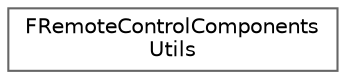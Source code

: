 digraph "Graphical Class Hierarchy"
{
 // INTERACTIVE_SVG=YES
 // LATEX_PDF_SIZE
  bgcolor="transparent";
  edge [fontname=Helvetica,fontsize=10,labelfontname=Helvetica,labelfontsize=10];
  node [fontname=Helvetica,fontsize=10,shape=box,height=0.2,width=0.4];
  rankdir="LR";
  Node0 [id="Node000000",label="FRemoteControlComponents\lUtils",height=0.2,width=0.4,color="grey40", fillcolor="white", style="filled",URL="$d4/d25/classFRemoteControlComponentsUtils.html",tooltip=" "];
}

